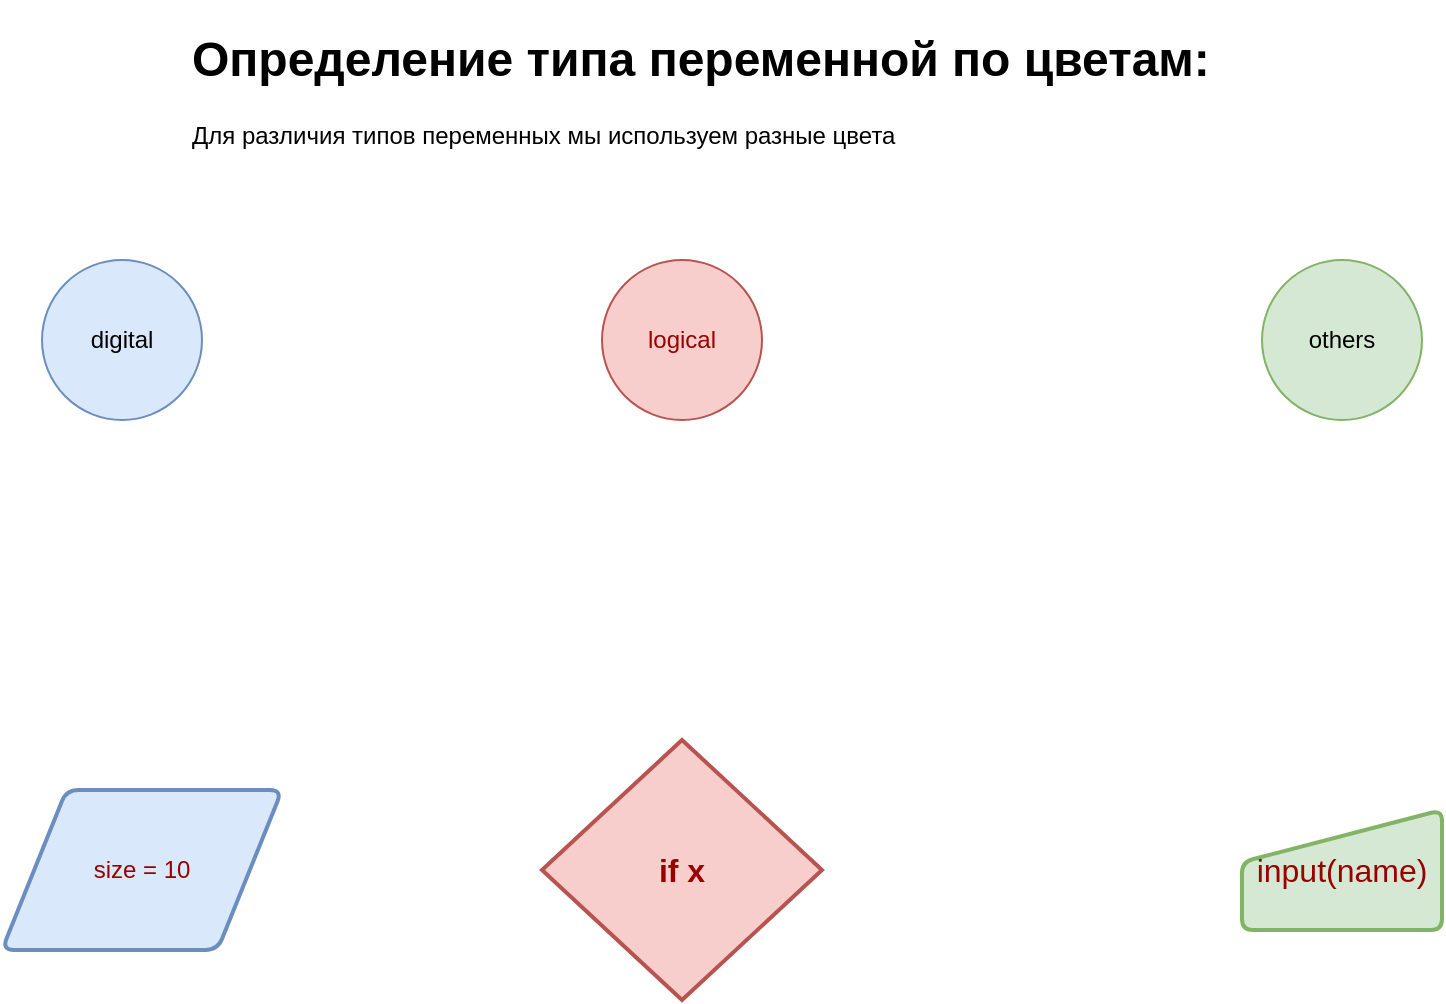 <mxfile pages="3">
    <diagram id="C5RBs43oDa-KdzZeNtuy" name="соглашения">
        <mxGraphModel dx="763" dy="609" grid="1" gridSize="10" guides="1" tooltips="1" connect="1" arrows="1" fold="1" page="1" pageScale="1" pageWidth="827" pageHeight="1169" math="0" shadow="0">
            <root>
                <mxCell id="WIyWlLk6GJQsqaUBKTNV-0"/>
                <mxCell id="WIyWlLk6GJQsqaUBKTNV-1" parent="WIyWlLk6GJQsqaUBKTNV-0"/>
                <mxCell id="oh3JqtAaIGkfGO0pq2-T-4" value="&lt;h1&gt;Определение типа переменной по цветам:&lt;/h1&gt;&lt;p&gt;Для различия типов переменных мы используем разные цвета&lt;/p&gt;" style="text;html=1;strokeColor=none;fillColor=none;spacing=5;spacingTop=-20;whiteSpace=wrap;overflow=hidden;rounded=0;" parent="WIyWlLk6GJQsqaUBKTNV-1" vertex="1">
                    <mxGeometry x="140" y="40" width="570" height="90" as="geometry"/>
                </mxCell>
                <mxCell id="oh3JqtAaIGkfGO0pq2-T-9" value="" style="group;container=0;" parent="WIyWlLk6GJQsqaUBKTNV-1" vertex="1" connectable="0">
                    <mxGeometry x="290" y="160" width="80" height="80" as="geometry"/>
                </mxCell>
                <mxCell id="oh3JqtAaIGkfGO0pq2-T-10" value="" style="group;fontColor=#990000;" parent="WIyWlLk6GJQsqaUBKTNV-1" vertex="1" connectable="0">
                    <mxGeometry x="70" y="160" width="100" height="80" as="geometry"/>
                </mxCell>
                <mxCell id="oh3JqtAaIGkfGO0pq2-T-7" value="&lt;font style=&quot;font-size: 12px;&quot;&gt;digital&lt;/font&gt;" style="ellipse;whiteSpace=wrap;html=1;aspect=fixed;fillColor=#dae8fc;strokeColor=#6c8ebf;fontSize=6;" parent="oh3JqtAaIGkfGO0pq2-T-10" vertex="1">
                    <mxGeometry width="80" height="80" as="geometry"/>
                </mxCell>
                <mxCell id="oh3JqtAaIGkfGO0pq2-T-11" value="" style="group;" parent="WIyWlLk6GJQsqaUBKTNV-1" vertex="1" connectable="0">
                    <mxGeometry x="680" y="160" width="80" height="80" as="geometry"/>
                </mxCell>
                <mxCell id="hUQamRHLZgErTtajZbs2-1" value="" style="group" parent="oh3JqtAaIGkfGO0pq2-T-11" vertex="1" connectable="0">
                    <mxGeometry width="80" height="80" as="geometry"/>
                </mxCell>
                <mxCell id="oh3JqtAaIGkfGO0pq2-T-3" value="" style="ellipse;whiteSpace=wrap;html=1;aspect=fixed;fillColor=#d5e8d4;strokeColor=#82b366;" parent="hUQamRHLZgErTtajZbs2-1" vertex="1">
                    <mxGeometry width="80" height="80" as="geometry"/>
                </mxCell>
                <mxCell id="oh3JqtAaIGkfGO0pq2-T-5" value="others" style="text;html=1;strokeColor=none;fillColor=none;align=center;verticalAlign=middle;whiteSpace=wrap;rounded=0;" parent="hUQamRHLZgErTtajZbs2-1" vertex="1">
                    <mxGeometry x="10" y="25" width="60" height="30" as="geometry"/>
                </mxCell>
                <mxCell id="hUQamRHLZgErTtajZbs2-0" value="" style="group" parent="WIyWlLk6GJQsqaUBKTNV-1" vertex="1" connectable="0">
                    <mxGeometry x="350" y="160" width="80" height="80" as="geometry"/>
                </mxCell>
                <mxCell id="oh3JqtAaIGkfGO0pq2-T-0" value="" style="ellipse;whiteSpace=wrap;html=1;aspect=fixed;fillColor=#f8cecc;strokeColor=#b85450;" parent="hUQamRHLZgErTtajZbs2-0" vertex="1">
                    <mxGeometry width="80" height="80" as="geometry"/>
                </mxCell>
                <mxCell id="oh3JqtAaIGkfGO0pq2-T-6" value="logical" style="text;html=1;strokeColor=none;fillColor=#f8cecc;align=center;verticalAlign=middle;whiteSpace=wrap;rounded=0;fontColor=#990000;" parent="hUQamRHLZgErTtajZbs2-0" vertex="1">
                    <mxGeometry x="5" y="25" width="70" height="30" as="geometry"/>
                </mxCell>
                <mxCell id="BnUkscVENHjL9_o-9Z9L-0" value="&lt;font color=&quot;#990000&quot;&gt;size = 10&lt;/font&gt;" style="shape=parallelogram;html=1;strokeWidth=2;perimeter=parallelogramPerimeter;whiteSpace=wrap;rounded=1;arcSize=12;size=0.23;fillColor=#dae8fc;strokeColor=#6c8ebf;" parent="WIyWlLk6GJQsqaUBKTNV-1" vertex="1">
                    <mxGeometry x="50" y="425" width="140" height="80" as="geometry"/>
                </mxCell>
                <mxCell id="JHtGbK1EyXyiwenj0ndc-3" value="&lt;font size=&quot;1&quot; color=&quot;#990000&quot;&gt;&lt;b style=&quot;font-size: 16px;&quot;&gt;if x&lt;/b&gt;&lt;/font&gt;" style="strokeWidth=2;html=1;shape=mxgraph.flowchart.decision;whiteSpace=wrap;fontSize=12;fillColor=#f8cecc;strokeColor=#b85450;" parent="WIyWlLk6GJQsqaUBKTNV-1" vertex="1">
                    <mxGeometry x="320" y="400" width="140" height="130" as="geometry"/>
                </mxCell>
                <mxCell id="JHtGbK1EyXyiwenj0ndc-4" value="&lt;font color=&quot;#990000&quot;&gt;input(name)&lt;/font&gt;" style="html=1;strokeWidth=2;shape=manualInput;whiteSpace=wrap;rounded=1;size=26;arcSize=11;fontSize=16;fillColor=#d5e8d4;strokeColor=#82b366;" parent="WIyWlLk6GJQsqaUBKTNV-1" vertex="1">
                    <mxGeometry x="670" y="435" width="100" height="60" as="geometry"/>
                </mxCell>
            </root>
        </mxGraphModel>
    </diagram>
    <diagram id="MA_mnQzHssvzxokcoehX" name="Алгоритм рисования квадрата (turtle)">
        <mxGraphModel dx="1174" dy="937" grid="1" gridSize="10" guides="1" tooltips="1" connect="1" arrows="1" fold="1" page="1" pageScale="1" pageWidth="827" pageHeight="1169" math="0" shadow="0">
            <root>
                <mxCell id="0"/>
                <mxCell id="1" parent="0"/>
                <mxCell id="PE0DSJoV52jJnSJCoUe7-5" value="" style="group" parent="1" vertex="1" connectable="0">
                    <mxGeometry x="100" y="50" width="460" height="870" as="geometry"/>
                </mxCell>
                <mxCell id="Sk4l-FjkLbWvW41eQupe-1" value="START" style="strokeWidth=2;html=1;shape=mxgraph.flowchart.terminator;whiteSpace=wrap;fontColor=#990000;" parent="PE0DSJoV52jJnSJCoUe7-5" vertex="1">
                    <mxGeometry x="149.5" width="161" height="78.202" as="geometry"/>
                </mxCell>
                <mxCell id="mvtJYzwhlbqhgCBvEZQb-1" value="&lt;font style=&quot;font-size: 14px;&quot; color=&quot;#990000&quot;&gt;size = 10&lt;/font&gt;" style="shape=parallelogram;html=1;strokeWidth=2;perimeter=parallelogramPerimeter;whiteSpace=wrap;rounded=1;arcSize=0;size=0.161;fillColor=#dae8fc;strokeColor=#6c8ebf;" parent="PE0DSJoV52jJnSJCoUe7-5" vertex="1">
                    <mxGeometry x="149.5" y="136.854" width="161" height="78.202" as="geometry"/>
                </mxCell>
                <mxCell id="mvtJYzwhlbqhgCBvEZQb-3" style="edgeStyle=orthogonalEdgeStyle;rounded=0;orthogonalLoop=1;jettySize=auto;html=1;exitX=0.5;exitY=1;exitDx=0;exitDy=0;exitPerimeter=0;fontSize=16;fontColor=#990000;" parent="PE0DSJoV52jJnSJCoUe7-5" source="Sk4l-FjkLbWvW41eQupe-1" target="mvtJYzwhlbqhgCBvEZQb-1" edge="1">
                    <mxGeometry relative="1" as="geometry"/>
                </mxCell>
                <mxCell id="mvtJYzwhlbqhgCBvEZQb-2" value="" style="verticalLabelPosition=bottom;verticalAlign=top;html=1;shape=hexagon;perimeter=hexagonPerimeter2;arcSize=6;size=0.188;fontSize=16;fillColor=#dae8fc;strokeColor=#6c8ebf;" parent="PE0DSJoV52jJnSJCoUe7-5" vertex="1">
                    <mxGeometry x="138" y="263.933" width="184" height="87.978" as="geometry"/>
                </mxCell>
                <mxCell id="mvtJYzwhlbqhgCBvEZQb-5" style="edgeStyle=orthogonalEdgeStyle;rounded=0;orthogonalLoop=1;jettySize=auto;html=1;fontSize=16;fontColor=#990000;" parent="PE0DSJoV52jJnSJCoUe7-5" source="mvtJYzwhlbqhgCBvEZQb-1" target="mvtJYzwhlbqhgCBvEZQb-2" edge="1">
                    <mxGeometry relative="1" as="geometry"/>
                </mxCell>
                <mxCell id="mvtJYzwhlbqhgCBvEZQb-7" value="PUSH&amp;nbsp;" style="rounded=1;whiteSpace=wrap;html=1;absoluteArcSize=1;arcSize=14;strokeWidth=2;fontSize=16;fontColor=#990000;" parent="PE0DSJoV52jJnSJCoUe7-5" vertex="1">
                    <mxGeometry x="57.5" y="444.775" width="345" height="97.753" as="geometry"/>
                </mxCell>
                <mxCell id="mvtJYzwhlbqhgCBvEZQb-6" style="edgeStyle=orthogonalEdgeStyle;rounded=0;orthogonalLoop=1;jettySize=auto;html=1;fontSize=16;fontColor=#990000;entryX=0.5;entryY=0;entryDx=0;entryDy=0;" parent="PE0DSJoV52jJnSJCoUe7-5" source="mvtJYzwhlbqhgCBvEZQb-2" target="mvtJYzwhlbqhgCBvEZQb-7" edge="1">
                    <mxGeometry relative="1" as="geometry">
                        <mxPoint x="230" y="576.742" as="targetPoint"/>
                    </mxGeometry>
                </mxCell>
                <mxCell id="mvtJYzwhlbqhgCBvEZQb-14" value="" style="edgeStyle=orthogonalEdgeStyle;rounded=0;orthogonalLoop=1;jettySize=auto;html=1;fontSize=16;fontColor=#990000;" parent="PE0DSJoV52jJnSJCoUe7-5" source="mvtJYzwhlbqhgCBvEZQb-2" target="mvtJYzwhlbqhgCBvEZQb-7" edge="1">
                    <mxGeometry relative="1" as="geometry"/>
                </mxCell>
                <mxCell id="mvtJYzwhlbqhgCBvEZQb-11" style="edgeStyle=orthogonalEdgeStyle;rounded=0;orthogonalLoop=1;jettySize=auto;html=1;fontSize=16;fontColor=#990000;entryX=0;entryY=0.5;entryDx=0;entryDy=0;" parent="PE0DSJoV52jJnSJCoUe7-5" source="mvtJYzwhlbqhgCBvEZQb-8" target="mvtJYzwhlbqhgCBvEZQb-2" edge="1">
                    <mxGeometry relative="1" as="geometry">
                        <mxPoint x="-57.5" y="391.011" as="targetPoint"/>
                        <Array as="points">
                            <mxPoint x="230" y="733.146"/>
                            <mxPoint y="733.146"/>
                            <mxPoint y="307.921"/>
                        </Array>
                    </mxGeometry>
                </mxCell>
                <mxCell id="mvtJYzwhlbqhgCBvEZQb-8" value="TURN LEFT 90" style="rounded=1;whiteSpace=wrap;html=1;absoluteArcSize=1;arcSize=14;strokeWidth=2;fontSize=16;fontColor=#990000;" parent="PE0DSJoV52jJnSJCoUe7-5" vertex="1">
                    <mxGeometry x="57.5" y="596.292" width="345" height="97.753" as="geometry"/>
                </mxCell>
                <mxCell id="mvtJYzwhlbqhgCBvEZQb-9" style="edgeStyle=orthogonalEdgeStyle;rounded=0;orthogonalLoop=1;jettySize=auto;html=1;fontSize=16;fontColor=#990000;" parent="PE0DSJoV52jJnSJCoUe7-5" source="mvtJYzwhlbqhgCBvEZQb-7" target="mvtJYzwhlbqhgCBvEZQb-8" edge="1">
                    <mxGeometry relative="1" as="geometry"/>
                </mxCell>
                <mxCell id="mvtJYzwhlbqhgCBvEZQb-13" value="START" style="strokeWidth=2;html=1;shape=mxgraph.flowchart.terminator;whiteSpace=wrap;fontColor=#990000;" parent="PE0DSJoV52jJnSJCoUe7-5" vertex="1">
                    <mxGeometry x="149.5" y="791.798" width="161" height="78.202" as="geometry"/>
                </mxCell>
                <mxCell id="mvtJYzwhlbqhgCBvEZQb-12" style="edgeStyle=orthogonalEdgeStyle;rounded=0;orthogonalLoop=1;jettySize=auto;html=1;fontSize=16;fontColor=#990000;exitX=1;exitY=0.5;exitDx=0;exitDy=0;entryX=0.5;entryY=0;entryDx=0;entryDy=0;entryPerimeter=0;" parent="PE0DSJoV52jJnSJCoUe7-5" source="mvtJYzwhlbqhgCBvEZQb-2" target="mvtJYzwhlbqhgCBvEZQb-13" edge="1">
                    <mxGeometry relative="1" as="geometry">
                        <mxPoint x="253" y="977.528" as="targetPoint"/>
                        <Array as="points">
                            <mxPoint x="460" y="307.921"/>
                            <mxPoint x="460" y="752.697"/>
                            <mxPoint x="230" y="752.697"/>
                        </Array>
                    </mxGeometry>
                </mxCell>
                <mxCell id="mvtJYzwhlbqhgCBvEZQb-15" value="RANGE 4" style="text;html=1;strokeColor=none;fillColor=none;align=center;verticalAlign=middle;whiteSpace=wrap;rounded=0;fontSize=16;fontColor=#990000;" parent="PE0DSJoV52jJnSJCoUe7-5" vertex="1">
                    <mxGeometry x="178.25" y="293.258" width="103.5" height="29.326" as="geometry"/>
                </mxCell>
                <mxCell id="mvtJYzwhlbqhgCBvEZQb-16" value="&lt;font color=&quot;#660000&quot;&gt;SIZE&lt;/font&gt;" style="rounded=1;whiteSpace=wrap;html=1;fontSize=14;fillColor=#dae8fc;strokeColor=#6c8ebf;" parent="PE0DSJoV52jJnSJCoUe7-5" vertex="1">
                    <mxGeometry x="276" y="478.989" width="69" height="29.326" as="geometry"/>
                </mxCell>
            </root>
        </mxGraphModel>
    </diagram>
    <diagram id="zJ-iYJXERFjZ3Ld4aQrv" name="Алгорифм рисования треугольника">
        <mxGraphModel dx="763" dy="609" grid="1" gridSize="10" guides="1" tooltips="1" connect="1" arrows="1" fold="1" page="1" pageScale="1" pageWidth="827" pageHeight="1169" math="0" shadow="0">
            <root>
                <mxCell id="0"/>
                <mxCell id="1" parent="0"/>
                <mxCell id="woF5_MhZP0N7o-3nMs3v-1" value="" style="group" parent="1" vertex="1" connectable="0">
                    <mxGeometry x="170" y="130" width="460" height="870" as="geometry"/>
                </mxCell>
                <mxCell id="woF5_MhZP0N7o-3nMs3v-2" value="START" style="strokeWidth=2;html=1;shape=mxgraph.flowchart.terminator;whiteSpace=wrap;fontColor=#990000;" parent="woF5_MhZP0N7o-3nMs3v-1" vertex="1">
                    <mxGeometry x="149.5" width="161" height="78.202" as="geometry"/>
                </mxCell>
                <mxCell id="woF5_MhZP0N7o-3nMs3v-3" value="&lt;font style=&quot;font-size: 14px;&quot; color=&quot;#990000&quot;&gt;size = 10&lt;/font&gt;" style="shape=parallelogram;html=1;strokeWidth=2;perimeter=parallelogramPerimeter;whiteSpace=wrap;rounded=1;arcSize=0;size=0.161;fillColor=#dae8fc;strokeColor=#6c8ebf;" parent="woF5_MhZP0N7o-3nMs3v-1" vertex="1">
                    <mxGeometry x="149.5" y="136.854" width="161" height="78.202" as="geometry"/>
                </mxCell>
                <mxCell id="woF5_MhZP0N7o-3nMs3v-4" style="edgeStyle=orthogonalEdgeStyle;rounded=0;orthogonalLoop=1;jettySize=auto;html=1;exitX=0.5;exitY=1;exitDx=0;exitDy=0;exitPerimeter=0;fontSize=16;fontColor=#990000;" parent="woF5_MhZP0N7o-3nMs3v-1" source="woF5_MhZP0N7o-3nMs3v-2" target="woF5_MhZP0N7o-3nMs3v-3" edge="1">
                    <mxGeometry relative="1" as="geometry"/>
                </mxCell>
                <mxCell id="woF5_MhZP0N7o-3nMs3v-5" value="" style="verticalLabelPosition=bottom;verticalAlign=top;html=1;shape=hexagon;perimeter=hexagonPerimeter2;arcSize=6;size=0.188;fontSize=16;fillColor=#dae8fc;strokeColor=#6c8ebf;" parent="woF5_MhZP0N7o-3nMs3v-1" vertex="1">
                    <mxGeometry x="138" y="263.933" width="184" height="87.978" as="geometry"/>
                </mxCell>
                <mxCell id="woF5_MhZP0N7o-3nMs3v-6" style="edgeStyle=orthogonalEdgeStyle;rounded=0;orthogonalLoop=1;jettySize=auto;html=1;fontSize=16;fontColor=#990000;" parent="woF5_MhZP0N7o-3nMs3v-1" source="woF5_MhZP0N7o-3nMs3v-3" target="woF5_MhZP0N7o-3nMs3v-5" edge="1">
                    <mxGeometry relative="1" as="geometry"/>
                </mxCell>
                <mxCell id="woF5_MhZP0N7o-3nMs3v-7" value="PUSH&amp;nbsp;" style="rounded=1;whiteSpace=wrap;html=1;absoluteArcSize=1;arcSize=14;strokeWidth=2;fontSize=16;fontColor=#990000;" parent="woF5_MhZP0N7o-3nMs3v-1" vertex="1">
                    <mxGeometry x="57.5" y="444.775" width="345" height="97.753" as="geometry"/>
                </mxCell>
                <mxCell id="woF5_MhZP0N7o-3nMs3v-8" style="edgeStyle=orthogonalEdgeStyle;rounded=0;orthogonalLoop=1;jettySize=auto;html=1;fontSize=16;fontColor=#990000;entryX=0.5;entryY=0;entryDx=0;entryDy=0;" parent="woF5_MhZP0N7o-3nMs3v-1" source="woF5_MhZP0N7o-3nMs3v-5" target="woF5_MhZP0N7o-3nMs3v-7" edge="1">
                    <mxGeometry relative="1" as="geometry">
                        <mxPoint x="230" y="576.742" as="targetPoint"/>
                    </mxGeometry>
                </mxCell>
                <mxCell id="woF5_MhZP0N7o-3nMs3v-9" value="" style="edgeStyle=orthogonalEdgeStyle;rounded=0;orthogonalLoop=1;jettySize=auto;html=1;fontSize=16;fontColor=#990000;" parent="woF5_MhZP0N7o-3nMs3v-1" source="woF5_MhZP0N7o-3nMs3v-5" target="woF5_MhZP0N7o-3nMs3v-7" edge="1">
                    <mxGeometry relative="1" as="geometry"/>
                </mxCell>
                <mxCell id="woF5_MhZP0N7o-3nMs3v-10" style="edgeStyle=orthogonalEdgeStyle;rounded=0;orthogonalLoop=1;jettySize=auto;html=1;fontSize=16;fontColor=#990000;entryX=0;entryY=0.5;entryDx=0;entryDy=0;" parent="woF5_MhZP0N7o-3nMs3v-1" source="woF5_MhZP0N7o-3nMs3v-11" target="woF5_MhZP0N7o-3nMs3v-5" edge="1">
                    <mxGeometry relative="1" as="geometry">
                        <mxPoint x="-57.5" y="391.011" as="targetPoint"/>
                        <Array as="points">
                            <mxPoint x="230" y="733.146"/>
                            <mxPoint y="733.146"/>
                            <mxPoint y="307.921"/>
                        </Array>
                    </mxGeometry>
                </mxCell>
                <mxCell id="woF5_MhZP0N7o-3nMs3v-11" value="TURN LEFT 90" style="rounded=1;whiteSpace=wrap;html=1;absoluteArcSize=1;arcSize=14;strokeWidth=2;fontSize=16;fontColor=#990000;" parent="woF5_MhZP0N7o-3nMs3v-1" vertex="1">
                    <mxGeometry x="57.5" y="596.292" width="345" height="97.753" as="geometry"/>
                </mxCell>
                <mxCell id="woF5_MhZP0N7o-3nMs3v-12" style="edgeStyle=orthogonalEdgeStyle;rounded=0;orthogonalLoop=1;jettySize=auto;html=1;fontSize=16;fontColor=#990000;" parent="woF5_MhZP0N7o-3nMs3v-1" source="woF5_MhZP0N7o-3nMs3v-7" target="woF5_MhZP0N7o-3nMs3v-11" edge="1">
                    <mxGeometry relative="1" as="geometry"/>
                </mxCell>
                <mxCell id="woF5_MhZP0N7o-3nMs3v-13" value="START" style="strokeWidth=2;html=1;shape=mxgraph.flowchart.terminator;whiteSpace=wrap;fontColor=#990000;" parent="woF5_MhZP0N7o-3nMs3v-1" vertex="1">
                    <mxGeometry x="149.5" y="791.798" width="161" height="78.202" as="geometry"/>
                </mxCell>
                <mxCell id="woF5_MhZP0N7o-3nMs3v-14" style="edgeStyle=orthogonalEdgeStyle;rounded=0;orthogonalLoop=1;jettySize=auto;html=1;fontSize=16;fontColor=#990000;exitX=1;exitY=0.5;exitDx=0;exitDy=0;entryX=0.5;entryY=0;entryDx=0;entryDy=0;entryPerimeter=0;" parent="woF5_MhZP0N7o-3nMs3v-1" source="woF5_MhZP0N7o-3nMs3v-5" target="woF5_MhZP0N7o-3nMs3v-13" edge="1">
                    <mxGeometry relative="1" as="geometry">
                        <mxPoint x="253" y="977.528" as="targetPoint"/>
                        <Array as="points">
                            <mxPoint x="460" y="307.921"/>
                            <mxPoint x="460" y="752.697"/>
                            <mxPoint x="230" y="752.697"/>
                        </Array>
                    </mxGeometry>
                </mxCell>
                <mxCell id="woF5_MhZP0N7o-3nMs3v-15" value="RANGE 10" style="text;html=1;strokeColor=none;fillColor=none;align=center;verticalAlign=middle;whiteSpace=wrap;rounded=0;fontSize=16;fontColor=#990000;" parent="woF5_MhZP0N7o-3nMs3v-1" vertex="1">
                    <mxGeometry x="178.25" y="293.258" width="103.5" height="29.326" as="geometry"/>
                </mxCell>
                <mxCell id="woF5_MhZP0N7o-3nMs3v-16" value="&lt;font color=&quot;#660000&quot;&gt;SIZE&lt;/font&gt;" style="rounded=1;whiteSpace=wrap;html=1;fontSize=14;fillColor=#dae8fc;strokeColor=#6c8ebf;" parent="woF5_MhZP0N7o-3nMs3v-1" vertex="1">
                    <mxGeometry x="276" y="478.989" width="69" height="29.326" as="geometry"/>
                </mxCell>
            </root>
        </mxGraphModel>
    </diagram>
</mxfile>